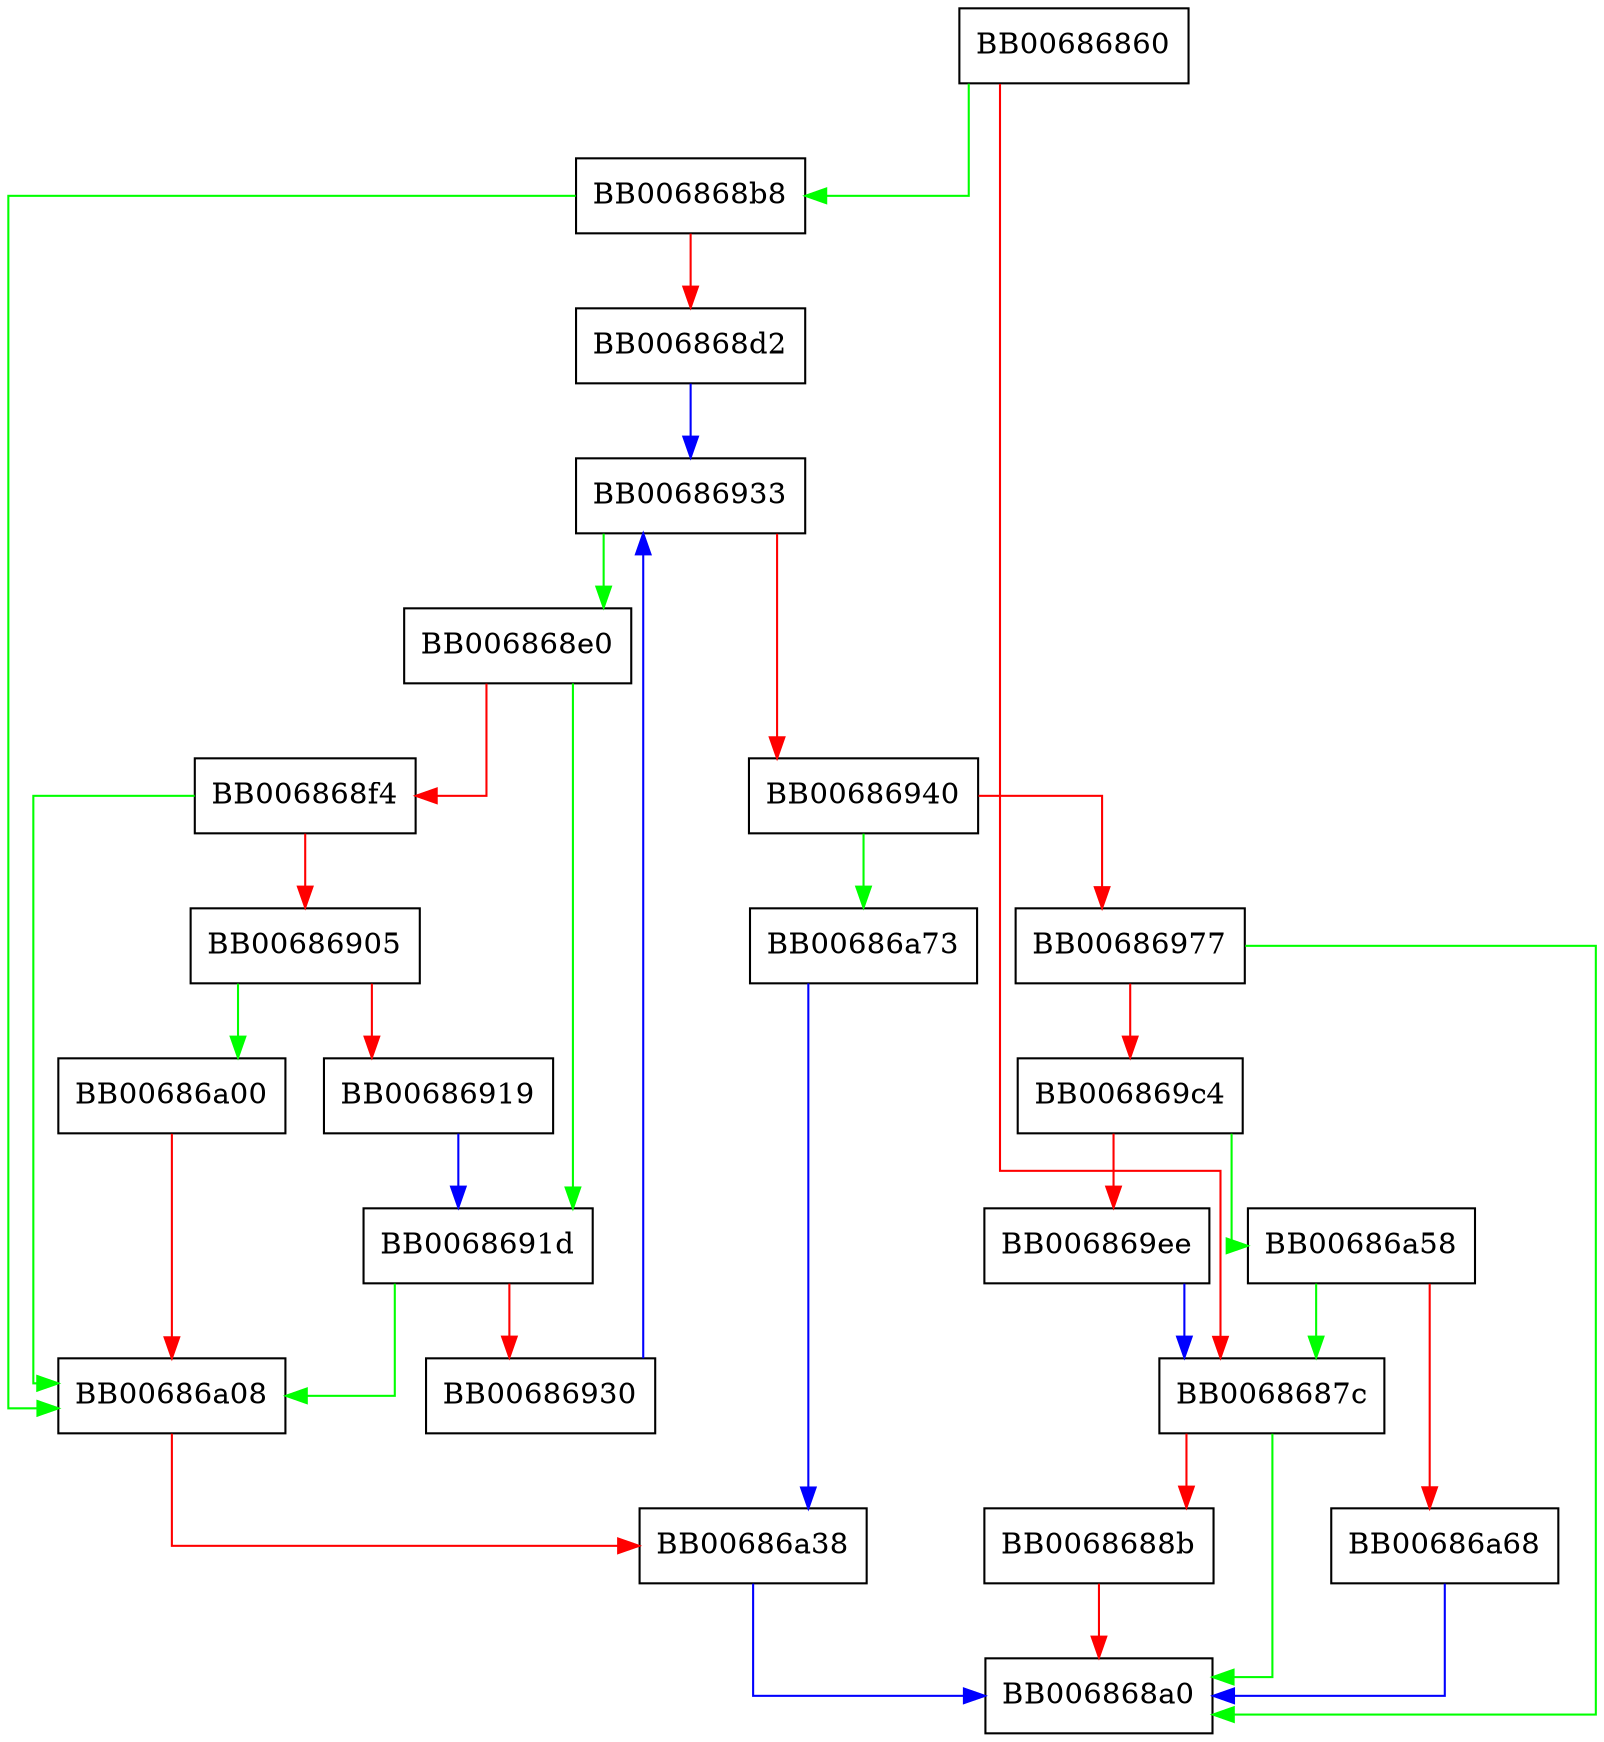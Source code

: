 digraph x509_name_ex_i2d {
  node [shape="box"];
  graph [splines=ortho];
  BB00686860 -> BB006868b8 [color="green"];
  BB00686860 -> BB0068687c [color="red"];
  BB0068687c -> BB006868a0 [color="green"];
  BB0068687c -> BB0068688b [color="red"];
  BB0068688b -> BB006868a0 [color="red"];
  BB006868b8 -> BB00686a08 [color="green"];
  BB006868b8 -> BB006868d2 [color="red"];
  BB006868d2 -> BB00686933 [color="blue"];
  BB006868e0 -> BB0068691d [color="green"];
  BB006868e0 -> BB006868f4 [color="red"];
  BB006868f4 -> BB00686a08 [color="green"];
  BB006868f4 -> BB00686905 [color="red"];
  BB00686905 -> BB00686a00 [color="green"];
  BB00686905 -> BB00686919 [color="red"];
  BB00686919 -> BB0068691d [color="blue"];
  BB0068691d -> BB00686a08 [color="green"];
  BB0068691d -> BB00686930 [color="red"];
  BB00686930 -> BB00686933 [color="blue"];
  BB00686933 -> BB006868e0 [color="green"];
  BB00686933 -> BB00686940 [color="red"];
  BB00686940 -> BB00686a73 [color="green"];
  BB00686940 -> BB00686977 [color="red"];
  BB00686977 -> BB006868a0 [color="green"];
  BB00686977 -> BB006869c4 [color="red"];
  BB006869c4 -> BB00686a58 [color="green"];
  BB006869c4 -> BB006869ee [color="red"];
  BB006869ee -> BB0068687c [color="blue"];
  BB00686a00 -> BB00686a08 [color="red"];
  BB00686a08 -> BB00686a38 [color="red"];
  BB00686a38 -> BB006868a0 [color="blue"];
  BB00686a58 -> BB0068687c [color="green"];
  BB00686a58 -> BB00686a68 [color="red"];
  BB00686a68 -> BB006868a0 [color="blue"];
  BB00686a73 -> BB00686a38 [color="blue"];
}